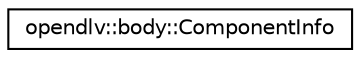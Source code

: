 digraph "Graphical Class Hierarchy"
{
 // LATEX_PDF_SIZE
  edge [fontname="Helvetica",fontsize="10",labelfontname="Helvetica",labelfontsize="10"];
  node [fontname="Helvetica",fontsize="10",shape=record];
  rankdir="LR";
  Node0 [label="opendlv::body::ComponentInfo",height=0.2,width=0.4,color="black", fillcolor="white", style="filled",URL="$classopendlv_1_1body_1_1ComponentInfo.html",tooltip=" "];
}
